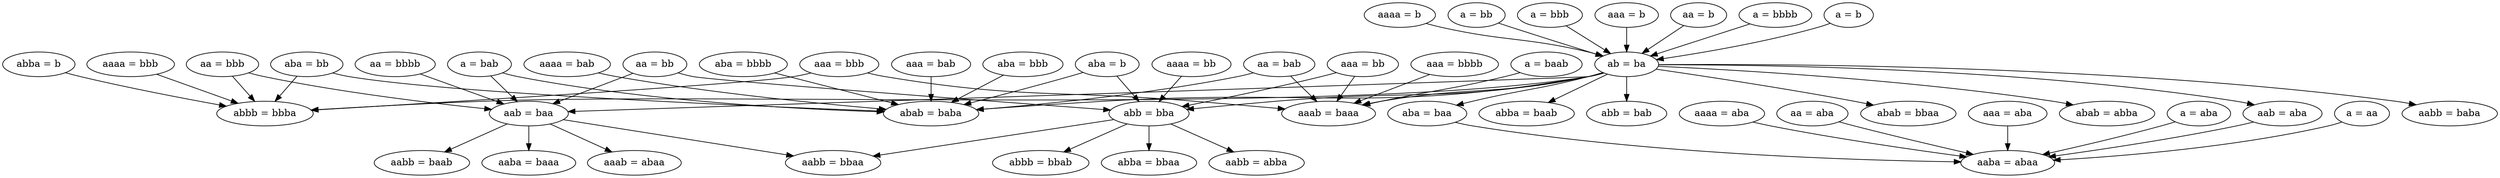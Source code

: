 digraph finite_state_machine {
	rankdir=TB;
	node [shape = ellipse];
	"aa = bbb" -> "abbb = bbba"
	"aa = bbb" -> "aab = baa"
	"aaaa = bbb" -> "abbb = bbba"
	"aaaa = b" -> "ab = ba"
	"aaa = bbb" -> "abbb = bbba"
	"aaa = bbb" -> "aaab = baaa"
	"aab = baa" -> "aabb = bbaa"
	"aab = baa" -> "aabb = baab"
	"aab = baa" -> "aaba = baaa"
	"aab = baa" -> "aaab = abaa"
	"aba = bb" -> "abbb = bbba"
	"aba = bb" -> "abab = baba"
	"a = baab" -> "aaab = baaa"
	"a = bab" -> "abab = baba"
	"a = bab" -> "aab = baa"
	"a = bb" -> "ab = ba"
	"abb = bba" -> "abbb = bbab"
	"abb = bba" -> "abba = bbaa"
	"abb = bba" -> "aabb = bbaa"
	"abb = bba" -> "aabb = abba"
	"aba = bbb" -> "abab = baba"
	"a = bbb" -> "ab = ba"
	"aaa = b" -> "ab = ba"
	"aaa = aba" -> "aaba = abaa"
	"aa = b" -> "ab = ba"
	"abba = b" -> "abbb = bbba"
	"aaaa = bab" -> "abab = baba"
	"aa = bb" -> "abb = bba"
	"aa = bb" -> "aab = baa"
	"aba = b" -> "abb = bba"
	"aba = b" -> "abab = baba"
	"aaaa = bb" -> "abb = bba"
	"aab = aba" -> "aaba = abaa"
	"a = bbbb" -> "ab = ba"
	"aba = bbbb" -> "abab = baba"
	"a = aba" -> "aaba = abaa"
	"aaa = bbbb" -> "aaab = baaa"
	"ab = ba" -> "abbb = bbba"
	"ab = ba" -> "abba = baab"
	"ab = ba" -> "abb = bba"
	"ab = ba" -> "abb = bab"
	"ab = ba" -> "abab = bbaa"
	"ab = ba" -> "abab = baba"
	"ab = ba" -> "abab = abba"
	"ab = ba" -> "aba = baa"
	"ab = ba" -> "aabb = baba"
	"ab = ba" -> "aab = baa"
	"ab = ba" -> "aab = aba"
	"ab = ba" -> "aaab = baaa"
	"aaa = bb" -> "abb = bba"
	"aaa = bb" -> "aaab = baaa"
	"aa = bab" -> "abab = baba"
	"aa = bab" -> "aaab = baaa"
	"aba = baa" -> "aaba = abaa"
	"a = aa" -> "aaba = abaa"
	"a = b" -> "ab = ba"
	"aaaa = aba" -> "aaba = abaa"
	"aa = aba" -> "aaba = abaa"
	"aaa = bab" -> "abab = baba"
	"aa = bbbb" -> "aab = baa"
}